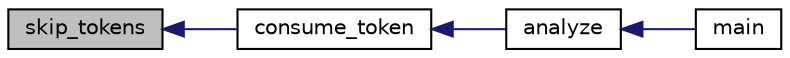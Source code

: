 digraph "skip_tokens"
{
  edge [fontname="Helvetica",fontsize="10",labelfontname="Helvetica",labelfontsize="10"];
  node [fontname="Helvetica",fontsize="10",shape=record];
  rankdir="LR";
  Node401 [label="skip_tokens",height=0.2,width=0.4,color="black", fillcolor="grey75", style="filled", fontcolor="black"];
  Node401 -> Node402 [dir="back",color="midnightblue",fontsize="10",style="solid",fontname="Helvetica"];
  Node402 [label="consume_token",height=0.2,width=0.4,color="black", fillcolor="white", style="filled",URL="$parser_8h.html#aef9ddda616297a42c549608a2182293a"];
  Node402 -> Node403 [dir="back",color="midnightblue",fontsize="10",style="solid",fontname="Helvetica"];
  Node403 [label="analyze",height=0.2,width=0.4,color="black", fillcolor="white", style="filled",URL="$parser_8h.html#ab8e262381abb5c1e8f9f60852381b46b"];
  Node403 -> Node404 [dir="back",color="midnightblue",fontsize="10",style="solid",fontname="Helvetica"];
  Node404 [label="main",height=0.2,width=0.4,color="black", fillcolor="white", style="filled",URL="$ramiel_8c.html#a700a0caa5b70a06d1064e576f9f3cf65"];
}
